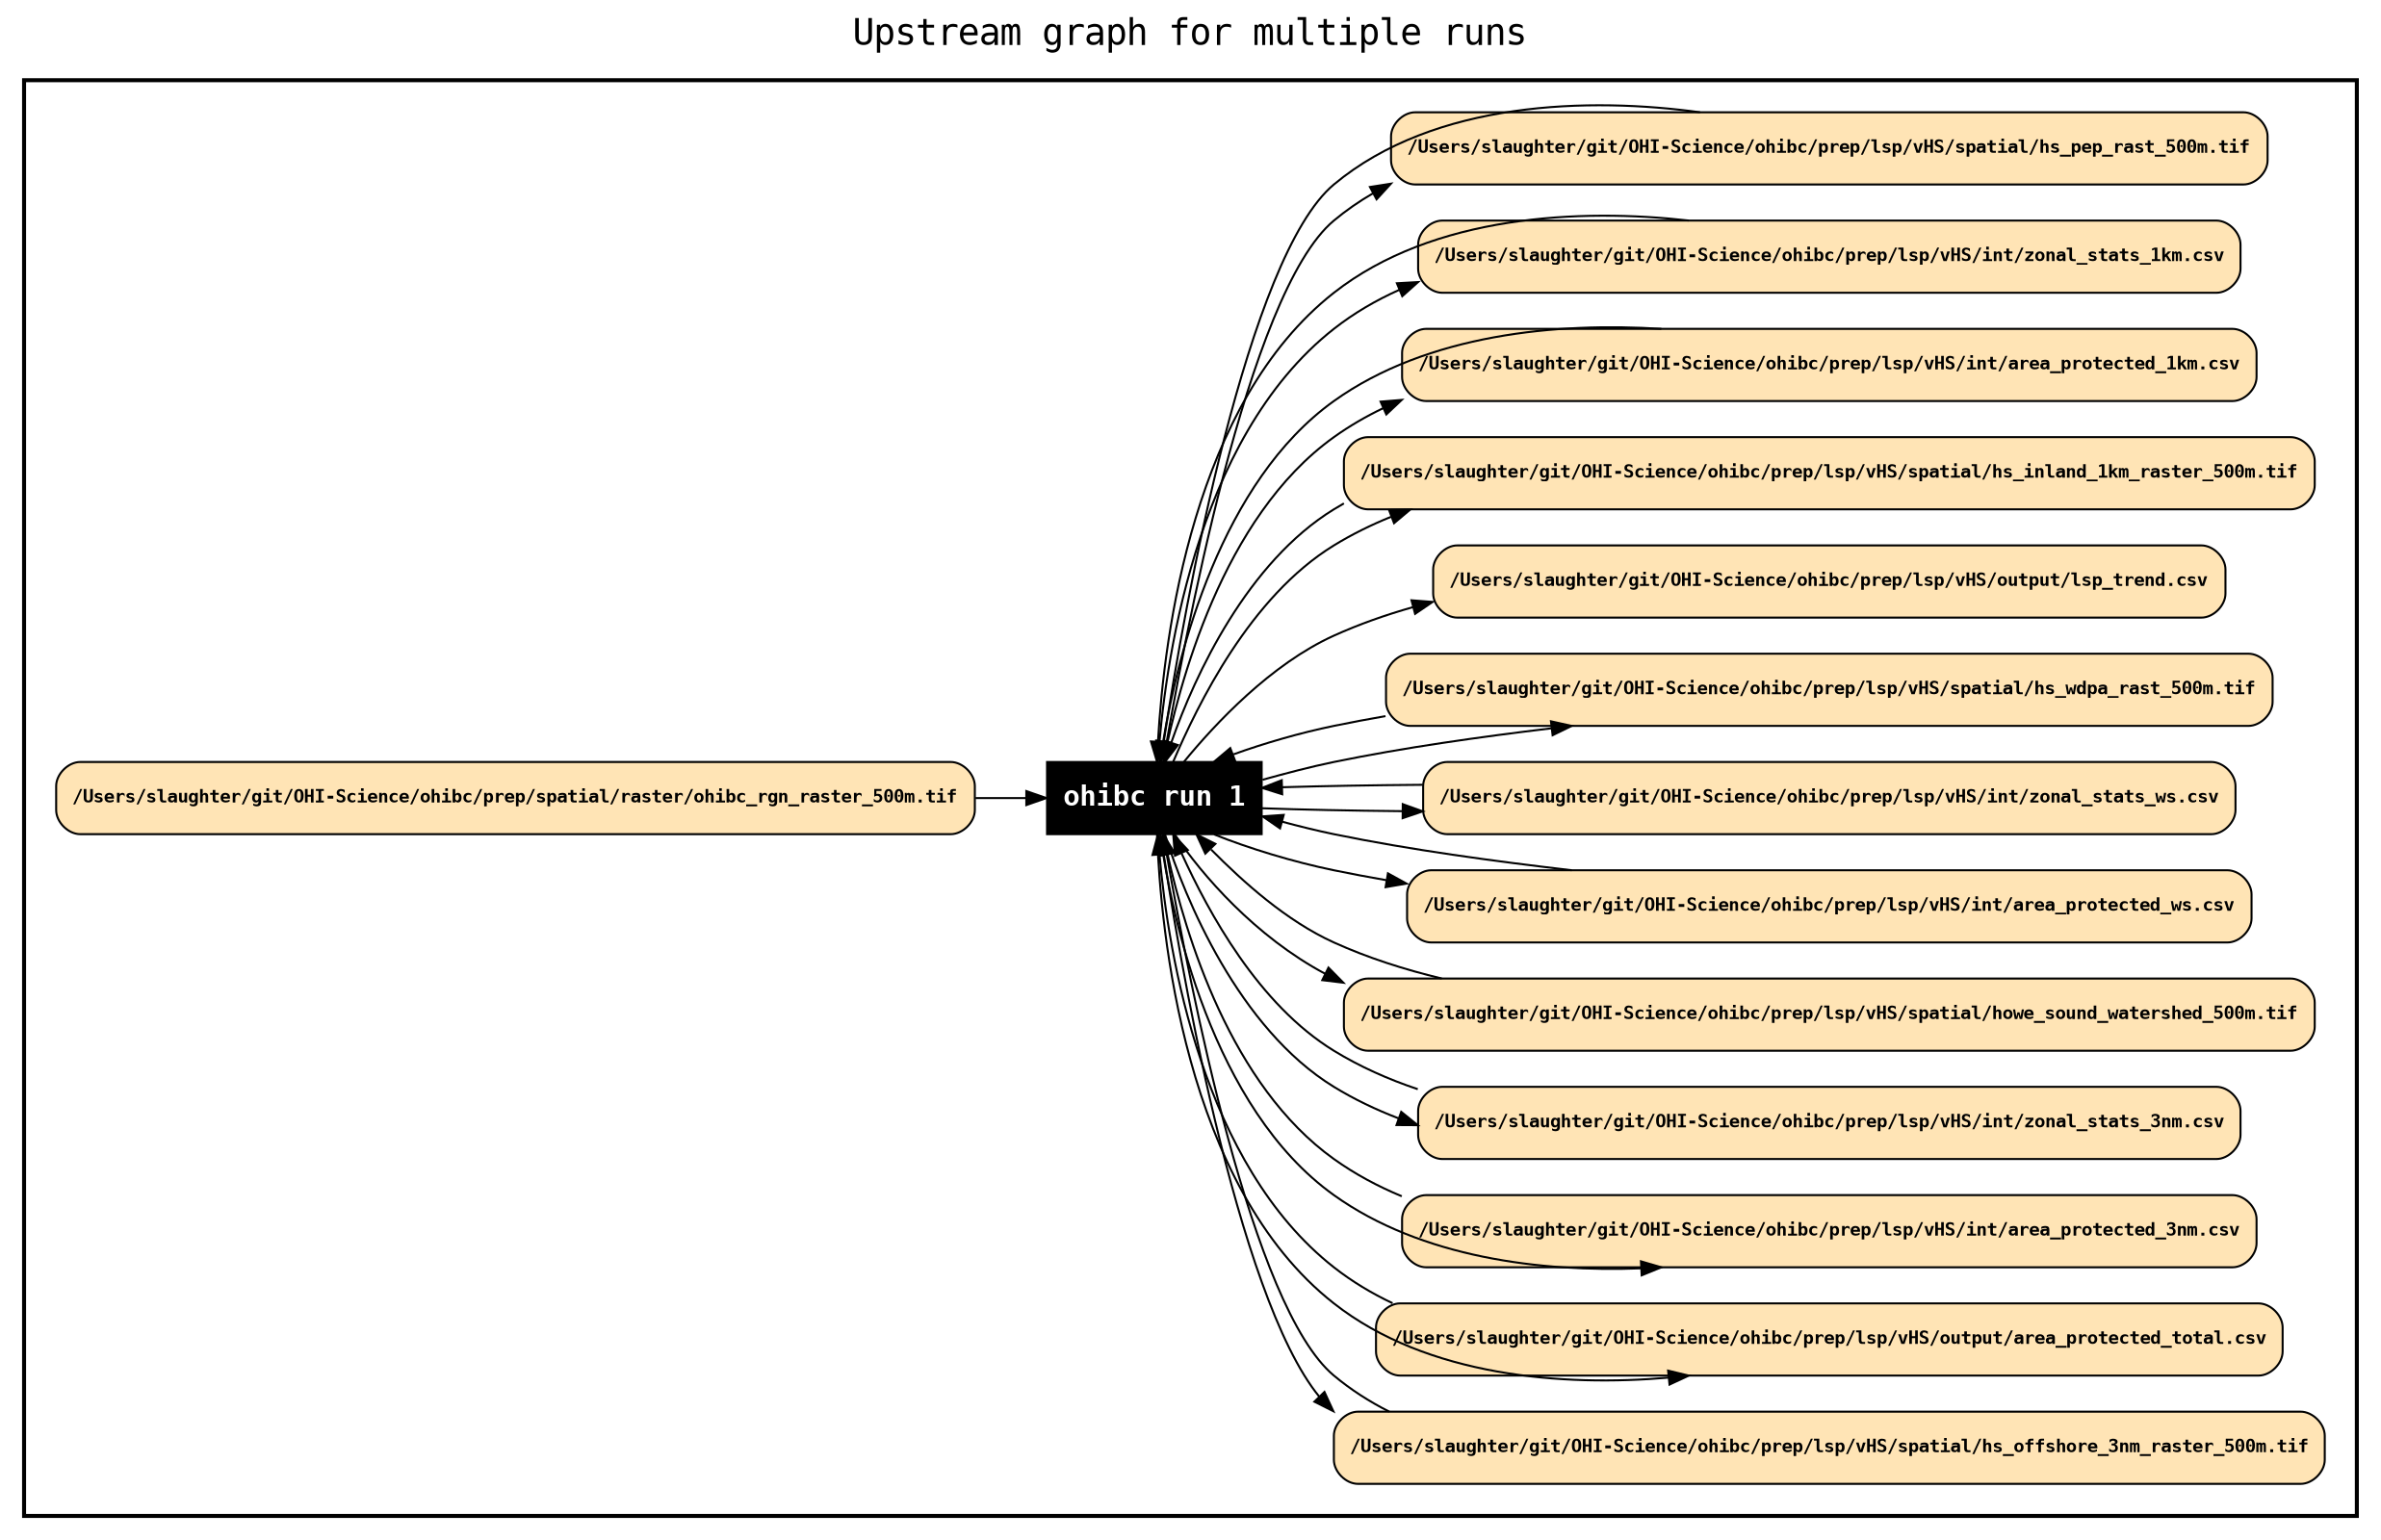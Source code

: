 
digraph yw_data_view {
rankdir=LR
fontname=Courier; fontsize=18; labelloc=t
label="Upstream graph for multiple runs"
subgraph cluster_workflow { label=""; color=black; penwidth=2
subgraph cluster_workflow_inner { label=""; color=white
node[shape=box style=filled fillcolor="black" peripheries=1 fontname="Courier-Bold" fontcolor=white]
"ohibc run 1"
"ohibc run 1"
"ohibc run 1"
"ohibc run 1"
"ohibc run 1"
"ohibc run 1"
"ohibc run 1"
node[shape=box style="rounded,filled" fillcolor="#FFE4B5" peripheries=1 fontname="Courier-Bold" fontsize=9 fontcolor=black]
"/Users/slaughter/git/OHI-Science/ohibc/prep/lsp/vHS/spatial/hs_offshore_3nm_raster_500m.tif"
"/Users/slaughter/git/OHI-Science/ohibc/prep/lsp/vHS/spatial/hs_offshore_3nm_raster_500m.tif"
"/Users/slaughter/git/OHI-Science/ohibc/prep/lsp/vHS/output/area_protected_total.csv"
"/Users/slaughter/git/OHI-Science/ohibc/prep/lsp/vHS/output/area_protected_total.csv"
"/Users/slaughter/git/OHI-Science/ohibc/prep/lsp/vHS/output/area_protected_total.csv"
"/Users/slaughter/git/OHI-Science/ohibc/prep/lsp/vHS/int/area_protected_3nm.csv"
"/Users/slaughter/git/OHI-Science/ohibc/prep/lsp/vHS/int/area_protected_3nm.csv"
"/Users/slaughter/git/OHI-Science/ohibc/prep/lsp/vHS/int/zonal_stats_3nm.csv"
"/Users/slaughter/git/OHI-Science/ohibc/prep/lsp/vHS/int/zonal_stats_3nm.csv"
"/Users/slaughter/git/OHI-Science/ohibc/prep/lsp/vHS/spatial/howe_sound_watershed_500m.tif"
"/Users/slaughter/git/OHI-Science/ohibc/prep/lsp/vHS/spatial/howe_sound_watershed_500m.tif"
"/Users/slaughter/git/OHI-Science/ohibc/prep/lsp/vHS/int/area_protected_ws.csv"
"/Users/slaughter/git/OHI-Science/ohibc/prep/lsp/vHS/int/area_protected_ws.csv"
"/Users/slaughter/git/OHI-Science/ohibc/prep/lsp/vHS/int/zonal_stats_ws.csv"
"/Users/slaughter/git/OHI-Science/ohibc/prep/lsp/vHS/int/zonal_stats_ws.csv"
"/Users/slaughter/git/OHI-Science/ohibc/prep/lsp/vHS/spatial/hs_wdpa_rast_500m.tif"
"/Users/slaughter/git/OHI-Science/ohibc/prep/lsp/vHS/spatial/hs_wdpa_rast_500m.tif"
"/Users/slaughter/git/OHI-Science/ohibc/prep/lsp/vHS/output/lsp_trend.csv"
"/Users/slaughter/git/OHI-Science/ohibc/prep/lsp/vHS/spatial/hs_inland_1km_raster_500m.tif"
"/Users/slaughter/git/OHI-Science/ohibc/prep/lsp/vHS/spatial/hs_inland_1km_raster_500m.tif"
"/Users/slaughter/git/OHI-Science/ohibc/prep/lsp/vHS/int/area_protected_1km.csv"
"/Users/slaughter/git/OHI-Science/ohibc/prep/lsp/vHS/int/area_protected_1km.csv"
"/Users/slaughter/git/OHI-Science/ohibc/prep/spatial/raster/ohibc_rgn_raster_500m.tif"
"/Users/slaughter/git/OHI-Science/ohibc/prep/spatial/raster/ohibc_rgn_raster_500m.tif"
"/Users/slaughter/git/OHI-Science/ohibc/prep/spatial/raster/ohibc_rgn_raster_500m.tif"
"/Users/slaughter/git/OHI-Science/ohibc/prep/lsp/vHS/int/zonal_stats_1km.csv"
"/Users/slaughter/git/OHI-Science/ohibc/prep/lsp/vHS/int/zonal_stats_1km.csv"
"/Users/slaughter/git/OHI-Science/ohibc/prep/lsp/vHS/spatial/hs_pep_rast_500m.tif"
"/Users/slaughter/git/OHI-Science/ohibc/prep/lsp/vHS/spatial/hs_pep_rast_500m.tif"
}}
"/Users/slaughter/git/OHI-Science/ohibc/prep/lsp/vHS/int/zonal_stats_3nm.csv" -> "ohibc run 1"
"/Users/slaughter/git/OHI-Science/ohibc/prep/lsp/vHS/spatial/howe_sound_watershed_500m.tif" -> "ohibc run 1"
"/Users/slaughter/git/OHI-Science/ohibc/prep/lsp/vHS/int/area_protected_ws.csv" -> "ohibc run 1"
"/Users/slaughter/git/OHI-Science/ohibc/prep/lsp/vHS/int/zonal_stats_ws.csv" -> "ohibc run 1"
"/Users/slaughter/git/OHI-Science/ohibc/prep/lsp/vHS/spatial/hs_wdpa_rast_500m.tif" -> "ohibc run 1"
"/Users/slaughter/git/OHI-Science/ohibc/prep/lsp/vHS/spatial/hs_inland_1km_raster_500m.tif" -> "ohibc run 1"
"/Users/slaughter/git/OHI-Science/ohibc/prep/lsp/vHS/int/area_protected_1km.csv" -> "ohibc run 1"
"/Users/slaughter/git/OHI-Science/ohibc/prep/spatial/raster/ohibc_rgn_raster_500m.tif" -> "ohibc run 1"
"/Users/slaughter/git/OHI-Science/ohibc/prep/lsp/vHS/int/zonal_stats_1km.csv" -> "ohibc run 1"
"/Users/slaughter/git/OHI-Science/ohibc/prep/lsp/vHS/spatial/hs_pep_rast_500m.tif" -> "ohibc run 1"
"/Users/slaughter/git/OHI-Science/ohibc/prep/lsp/vHS/spatial/hs_offshore_3nm_raster_500m.tif" -> "ohibc run 1"
"/Users/slaughter/git/OHI-Science/ohibc/prep/lsp/vHS/output/area_protected_total.csv" -> "ohibc run 1"
"/Users/slaughter/git/OHI-Science/ohibc/prep/lsp/vHS/int/area_protected_3nm.csv" -> "ohibc run 1"
"ohibc run 1" -> "/Users/slaughter/git/OHI-Science/ohibc/prep/lsp/vHS/spatial/hs_offshore_3nm_raster_500m.tif"
"ohibc run 1" -> "/Users/slaughter/git/OHI-Science/ohibc/prep/lsp/vHS/output/area_protected_total.csv"
"ohibc run 1" -> "/Users/slaughter/git/OHI-Science/ohibc/prep/lsp/vHS/int/area_protected_3nm.csv"
"ohibc run 1" -> "/Users/slaughter/git/OHI-Science/ohibc/prep/lsp/vHS/int/zonal_stats_3nm.csv"
"ohibc run 1" -> "/Users/slaughter/git/OHI-Science/ohibc/prep/lsp/vHS/spatial/howe_sound_watershed_500m.tif"
"ohibc run 1" -> "/Users/slaughter/git/OHI-Science/ohibc/prep/lsp/vHS/int/area_protected_ws.csv"
"ohibc run 1" -> "/Users/slaughter/git/OHI-Science/ohibc/prep/lsp/vHS/int/zonal_stats_ws.csv"
"ohibc run 1" -> "/Users/slaughter/git/OHI-Science/ohibc/prep/lsp/vHS/spatial/hs_wdpa_rast_500m.tif"
"ohibc run 1" -> "/Users/slaughter/git/OHI-Science/ohibc/prep/lsp/vHS/output/lsp_trend.csv"
"ohibc run 1" -> "/Users/slaughter/git/OHI-Science/ohibc/prep/lsp/vHS/spatial/hs_inland_1km_raster_500m.tif"
"ohibc run 1" -> "/Users/slaughter/git/OHI-Science/ohibc/prep/lsp/vHS/int/area_protected_1km.csv"
"ohibc run 1" -> "/Users/slaughter/git/OHI-Science/ohibc/prep/lsp/vHS/int/zonal_stats_1km.csv"
"ohibc run 1" -> "/Users/slaughter/git/OHI-Science/ohibc/prep/lsp/vHS/spatial/hs_pep_rast_500m.tif"
}

